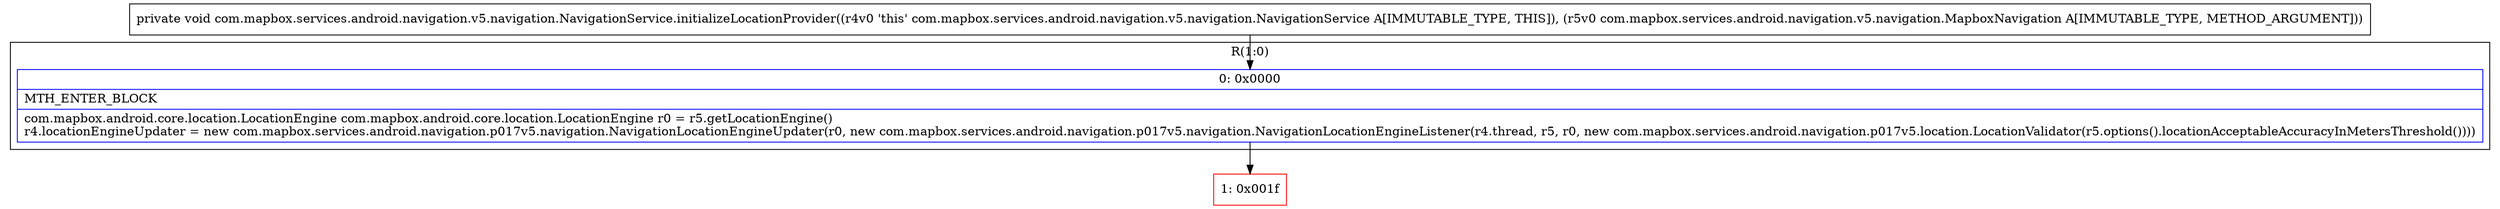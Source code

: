 digraph "CFG forcom.mapbox.services.android.navigation.v5.navigation.NavigationService.initializeLocationProvider(Lcom\/mapbox\/services\/android\/navigation\/v5\/navigation\/MapboxNavigation;)V" {
subgraph cluster_Region_502254570 {
label = "R(1:0)";
node [shape=record,color=blue];
Node_0 [shape=record,label="{0\:\ 0x0000|MTH_ENTER_BLOCK\l|com.mapbox.android.core.location.LocationEngine com.mapbox.android.core.location.LocationEngine r0 = r5.getLocationEngine()\lr4.locationEngineUpdater = new com.mapbox.services.android.navigation.p017v5.navigation.NavigationLocationEngineUpdater(r0, new com.mapbox.services.android.navigation.p017v5.navigation.NavigationLocationEngineListener(r4.thread, r5, r0, new com.mapbox.services.android.navigation.p017v5.location.LocationValidator(r5.options().locationAcceptableAccuracyInMetersThreshold())))\l}"];
}
Node_1 [shape=record,color=red,label="{1\:\ 0x001f}"];
MethodNode[shape=record,label="{private void com.mapbox.services.android.navigation.v5.navigation.NavigationService.initializeLocationProvider((r4v0 'this' com.mapbox.services.android.navigation.v5.navigation.NavigationService A[IMMUTABLE_TYPE, THIS]), (r5v0 com.mapbox.services.android.navigation.v5.navigation.MapboxNavigation A[IMMUTABLE_TYPE, METHOD_ARGUMENT])) }"];
MethodNode -> Node_0;
Node_0 -> Node_1;
}

